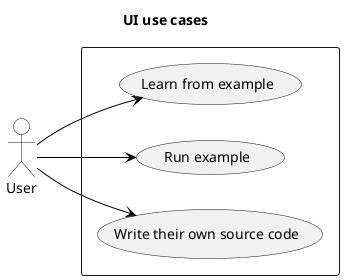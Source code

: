 @startuml use-cases-frontend

skinparam {
  ' linetype ortho
  monochrome true
  ArrowColor black
  backgroundColor transparent
  classBackgroundColor transparent
  ' style strictuml
  actorBackgroundColor transparent
  componentBackgroundColor transparent
}
left to right direction

title UI use cases

:User: as user

rectangle {
  (Learn from example) as learn
  (Run example) as run
  (Write their own source code) as write
}

user --> learn
user --> run
user --> write

@enduml
